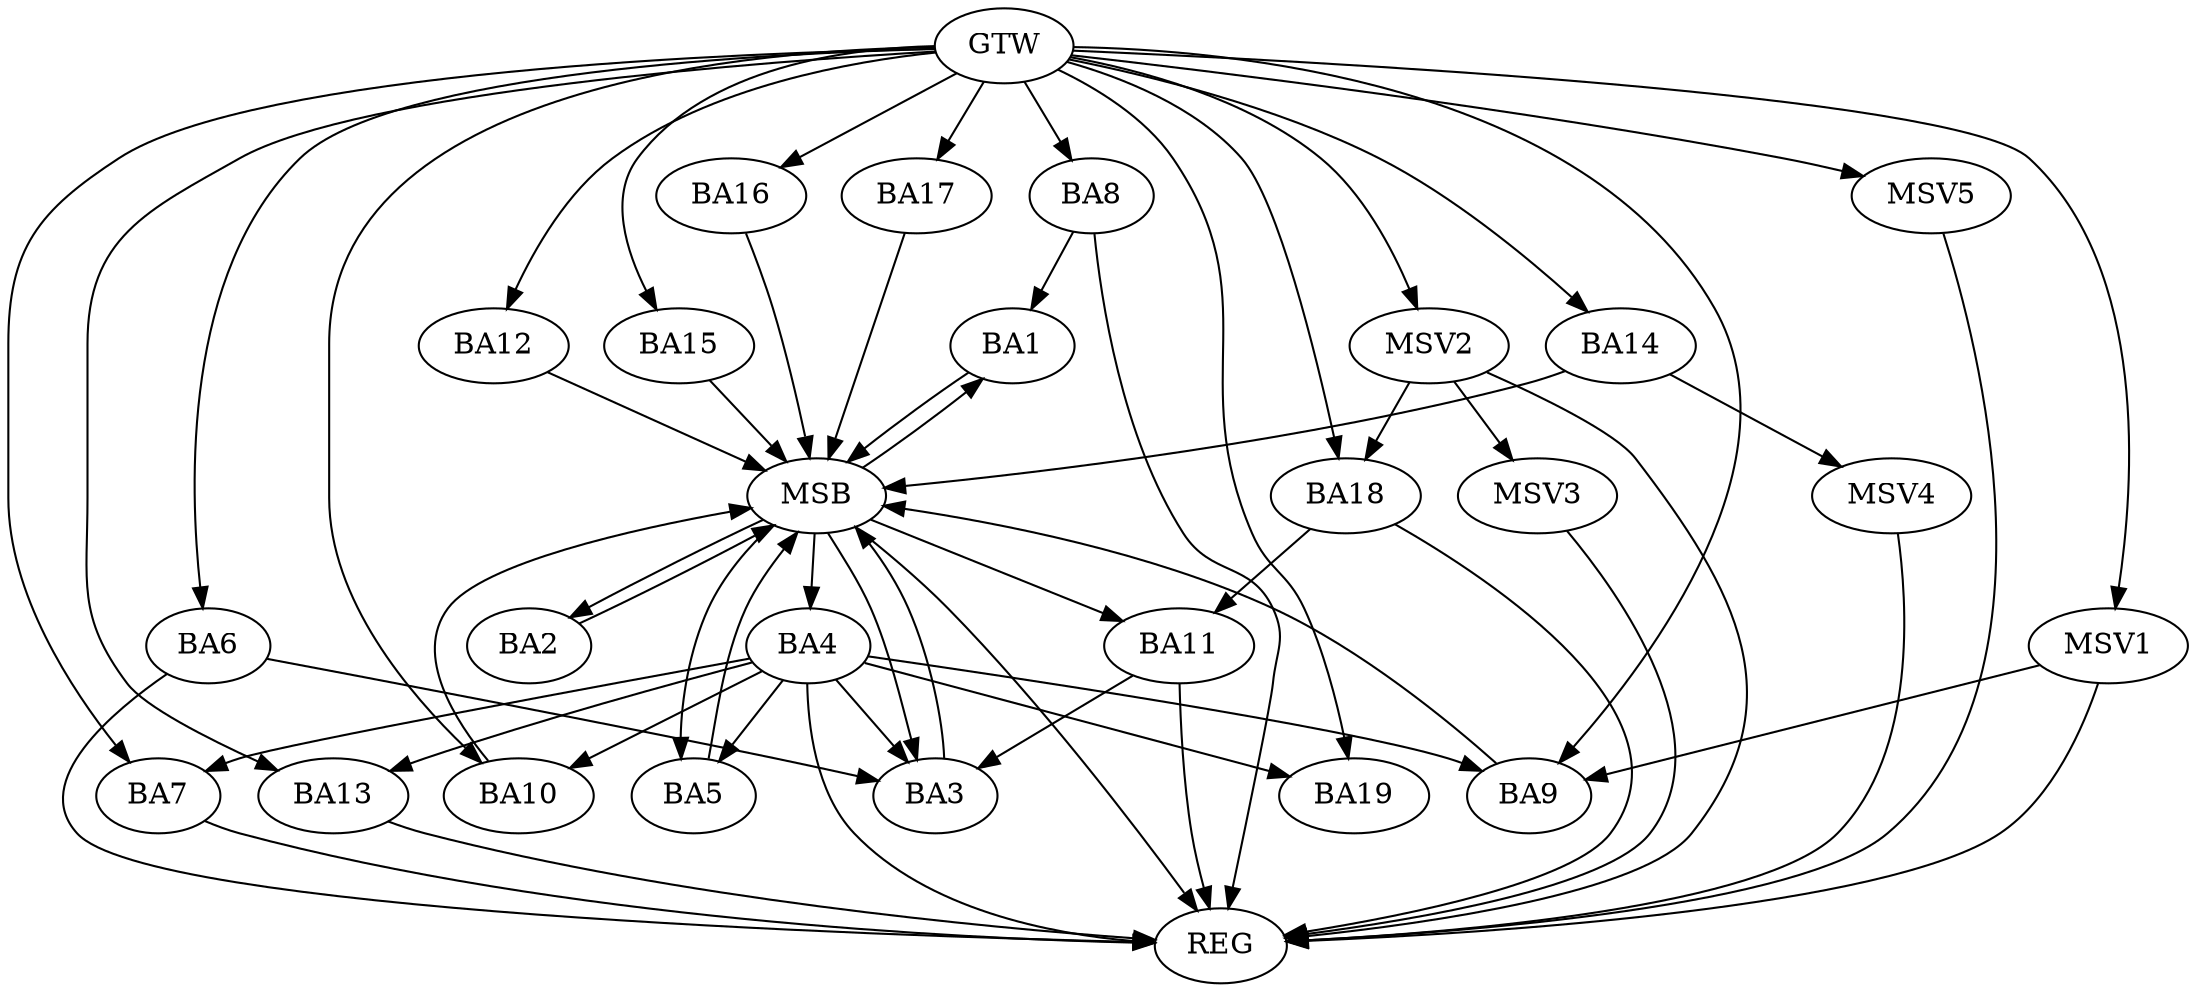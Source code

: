strict digraph G {
  BA1 [ label="BA1" ];
  BA2 [ label="BA2" ];
  BA3 [ label="BA3" ];
  BA4 [ label="BA4" ];
  BA5 [ label="BA5" ];
  BA6 [ label="BA6" ];
  BA7 [ label="BA7" ];
  BA8 [ label="BA8" ];
  BA9 [ label="BA9" ];
  BA10 [ label="BA10" ];
  BA11 [ label="BA11" ];
  BA12 [ label="BA12" ];
  BA13 [ label="BA13" ];
  BA14 [ label="BA14" ];
  BA15 [ label="BA15" ];
  BA16 [ label="BA16" ];
  BA17 [ label="BA17" ];
  BA18 [ label="BA18" ];
  BA19 [ label="BA19" ];
  GTW [ label="GTW" ];
  REG [ label="REG" ];
  MSB [ label="MSB" ];
  MSV1 [ label="MSV1" ];
  MSV2 [ label="MSV2" ];
  MSV3 [ label="MSV3" ];
  MSV4 [ label="MSV4" ];
  MSV5 [ label="MSV5" ];
  BA4 -> BA3;
  BA6 -> BA3;
  BA8 -> BA1;
  BA11 -> BA3;
  BA18 -> BA11;
  GTW -> BA6;
  GTW -> BA7;
  GTW -> BA8;
  GTW -> BA9;
  GTW -> BA10;
  GTW -> BA12;
  GTW -> BA13;
  GTW -> BA14;
  GTW -> BA15;
  GTW -> BA16;
  GTW -> BA17;
  GTW -> BA18;
  GTW -> BA19;
  BA4 -> REG;
  BA6 -> REG;
  BA7 -> REG;
  BA8 -> REG;
  BA11 -> REG;
  BA13 -> REG;
  BA18 -> REG;
  BA1 -> MSB;
  MSB -> BA2;
  MSB -> REG;
  BA2 -> MSB;
  MSB -> BA1;
  BA3 -> MSB;
  BA5 -> MSB;
  MSB -> BA4;
  BA9 -> MSB;
  MSB -> BA5;
  BA10 -> MSB;
  BA12 -> MSB;
  MSB -> BA3;
  BA14 -> MSB;
  BA15 -> MSB;
  BA16 -> MSB;
  MSB -> BA11;
  BA17 -> MSB;
  BA4 -> BA10;
  BA4 -> BA5;
  BA4 -> BA13;
  BA4 -> BA9;
  BA4 -> BA7;
  BA4 -> BA19;
  MSV1 -> BA9;
  GTW -> MSV1;
  MSV1 -> REG;
  MSV2 -> BA18;
  GTW -> MSV2;
  MSV2 -> REG;
  MSV2 -> MSV3;
  MSV3 -> REG;
  BA14 -> MSV4;
  MSV4 -> REG;
  GTW -> MSV5;
  MSV5 -> REG;
}
